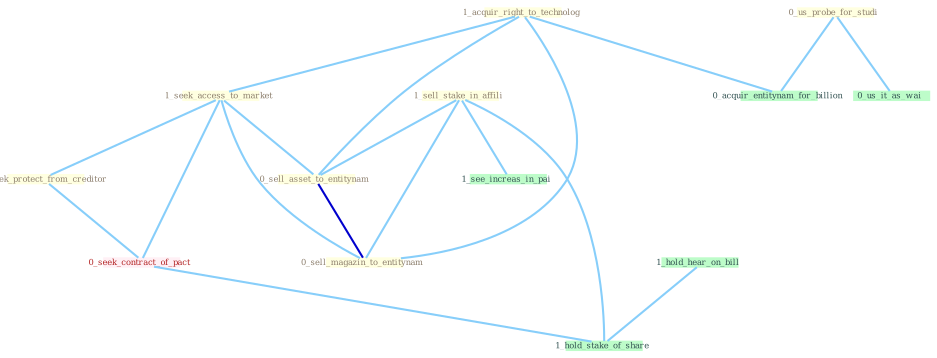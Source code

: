 Graph G{ 
    node
    [shape=polygon,style=filled,width=.5,height=.06,color="#BDFCC9",fixedsize=true,fontsize=4,
    fontcolor="#2f4f4f"];
    {node
    [color="#ffffe0", fontcolor="#8b7d6b"] "1_sell_stake_in_affili " "0_us_probe_for_studi " "1_acquir_right_to_technolog " "1_seek_access_to_market " "0_sell_asset_to_entitynam " "1_seek_protect_from_creditor " "0_sell_magazin_to_entitynam "}
{node [color="#fff0f5", fontcolor="#b22222"] "0_seek_contract_of_pact "}
edge [color="#B0E2FF"];

	"1_sell_stake_in_affili " -- "0_sell_asset_to_entitynam " [w="1", color="#87cefa" ];
	"1_sell_stake_in_affili " -- "0_sell_magazin_to_entitynam " [w="1", color="#87cefa" ];
	"1_sell_stake_in_affili " -- "1_see_increas_in_pai " [w="1", color="#87cefa" ];
	"1_sell_stake_in_affili " -- "1_hold_stake_of_share " [w="1", color="#87cefa" ];
	"0_us_probe_for_studi " -- "0_us_it_as_wai " [w="1", color="#87cefa" ];
	"0_us_probe_for_studi " -- "0_acquir_entitynam_for_billion " [w="1", color="#87cefa" ];
	"1_acquir_right_to_technolog " -- "1_seek_access_to_market " [w="1", color="#87cefa" ];
	"1_acquir_right_to_technolog " -- "0_sell_asset_to_entitynam " [w="1", color="#87cefa" ];
	"1_acquir_right_to_technolog " -- "0_sell_magazin_to_entitynam " [w="1", color="#87cefa" ];
	"1_acquir_right_to_technolog " -- "0_acquir_entitynam_for_billion " [w="1", color="#87cefa" ];
	"1_seek_access_to_market " -- "0_sell_asset_to_entitynam " [w="1", color="#87cefa" ];
	"1_seek_access_to_market " -- "1_seek_protect_from_creditor " [w="1", color="#87cefa" ];
	"1_seek_access_to_market " -- "0_sell_magazin_to_entitynam " [w="1", color="#87cefa" ];
	"1_seek_access_to_market " -- "0_seek_contract_of_pact " [w="1", color="#87cefa" ];
	"0_sell_asset_to_entitynam " -- "0_sell_magazin_to_entitynam " [w="3", color="#0000cd" , len=0.6];
	"1_seek_protect_from_creditor " -- "0_seek_contract_of_pact " [w="1", color="#87cefa" ];
	"0_seek_contract_of_pact " -- "1_hold_stake_of_share " [w="1", color="#87cefa" ];
	"1_hold_hear_on_bill " -- "1_hold_stake_of_share " [w="1", color="#87cefa" ];
}